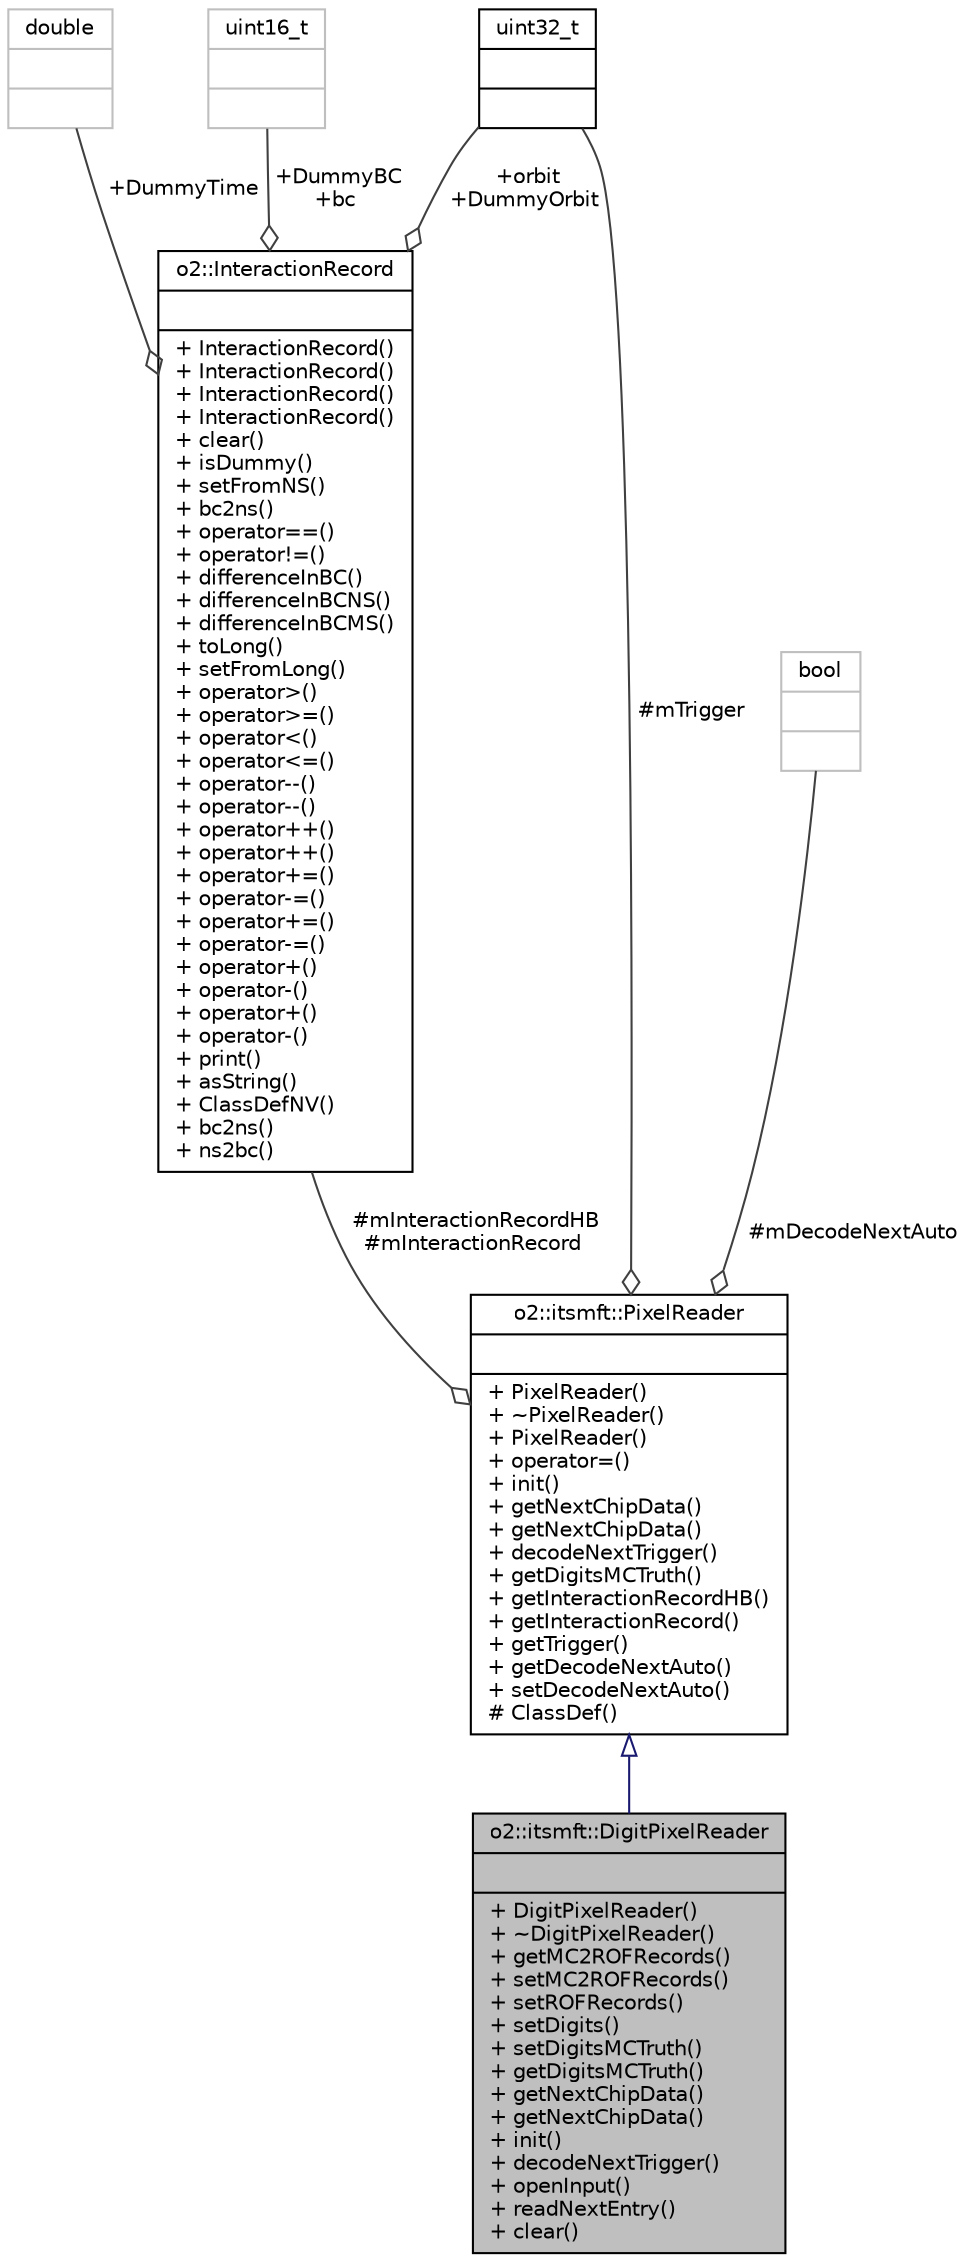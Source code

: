 digraph "o2::itsmft::DigitPixelReader"
{
 // INTERACTIVE_SVG=YES
  bgcolor="transparent";
  edge [fontname="Helvetica",fontsize="10",labelfontname="Helvetica",labelfontsize="10"];
  node [fontname="Helvetica",fontsize="10",shape=record];
  Node2 [label="{o2::itsmft::DigitPixelReader\n||+ DigitPixelReader()\l+ ~DigitPixelReader()\l+ getMC2ROFRecords()\l+ setMC2ROFRecords()\l+ setROFRecords()\l+ setDigits()\l+ setDigitsMCTruth()\l+ getDigitsMCTruth()\l+ getNextChipData()\l+ getNextChipData()\l+ init()\l+ decodeNextTrigger()\l+ openInput()\l+ readNextEntry()\l+ clear()\l}",height=0.2,width=0.4,color="black", fillcolor="grey75", style="filled", fontcolor="black"];
  Node3 -> Node2 [dir="back",color="midnightblue",fontsize="10",style="solid",arrowtail="onormal",fontname="Helvetica"];
  Node3 [label="{o2::itsmft::PixelReader\n||+ PixelReader()\l+ ~PixelReader()\l+ PixelReader()\l+ operator=()\l+ init()\l+ getNextChipData()\l+ getNextChipData()\l+ decodeNextTrigger()\l+ getDigitsMCTruth()\l+ getInteractionRecordHB()\l+ getInteractionRecord()\l+ getTrigger()\l+ getDecodeNextAuto()\l+ setDecodeNextAuto()\l# ClassDef()\l}",height=0.2,width=0.4,color="black",URL="$d1/d4f/classo2_1_1itsmft_1_1PixelReader.html",tooltip="PixelReader class for the ITSMFT. "];
  Node4 -> Node3 [color="grey25",fontsize="10",style="solid",label=" #mInteractionRecordHB\n#mInteractionRecord" ,arrowhead="odiamond",fontname="Helvetica"];
  Node4 [label="{o2::InteractionRecord\n||+ InteractionRecord()\l+ InteractionRecord()\l+ InteractionRecord()\l+ InteractionRecord()\l+ clear()\l+ isDummy()\l+ setFromNS()\l+ bc2ns()\l+ operator==()\l+ operator!=()\l+ differenceInBC()\l+ differenceInBCNS()\l+ differenceInBCMS()\l+ toLong()\l+ setFromLong()\l+ operator\>()\l+ operator\>=()\l+ operator\<()\l+ operator\<=()\l+ operator--()\l+ operator--()\l+ operator++()\l+ operator++()\l+ operator+=()\l+ operator-=()\l+ operator+=()\l+ operator-=()\l+ operator+()\l+ operator-()\l+ operator+()\l+ operator-()\l+ print()\l+ asString()\l+ ClassDefNV()\l+ bc2ns()\l+ ns2bc()\l}",height=0.2,width=0.4,color="black",URL="$d1/d21/structo2_1_1InteractionRecord.html"];
  Node5 -> Node4 [color="grey25",fontsize="10",style="solid",label=" +DummyTime" ,arrowhead="odiamond",fontname="Helvetica"];
  Node5 [label="{double\n||}",height=0.2,width=0.4,color="grey75"];
  Node6 -> Node4 [color="grey25",fontsize="10",style="solid",label=" +DummyBC\n+bc" ,arrowhead="odiamond",fontname="Helvetica"];
  Node6 [label="{uint16_t\n||}",height=0.2,width=0.4,color="grey75"];
  Node7 -> Node4 [color="grey25",fontsize="10",style="solid",label=" +orbit\n+DummyOrbit" ,arrowhead="odiamond",fontname="Helvetica"];
  Node7 [label="{uint32_t\n||}",height=0.2,width=0.4,color="black",URL="$d3/d87/classuint32__t.html"];
  Node7 -> Node3 [color="grey25",fontsize="10",style="solid",label=" #mTrigger" ,arrowhead="odiamond",fontname="Helvetica"];
  Node8 -> Node3 [color="grey25",fontsize="10",style="solid",label=" #mDecodeNextAuto" ,arrowhead="odiamond",fontname="Helvetica"];
  Node8 [label="{bool\n||}",height=0.2,width=0.4,color="grey75"];
}
